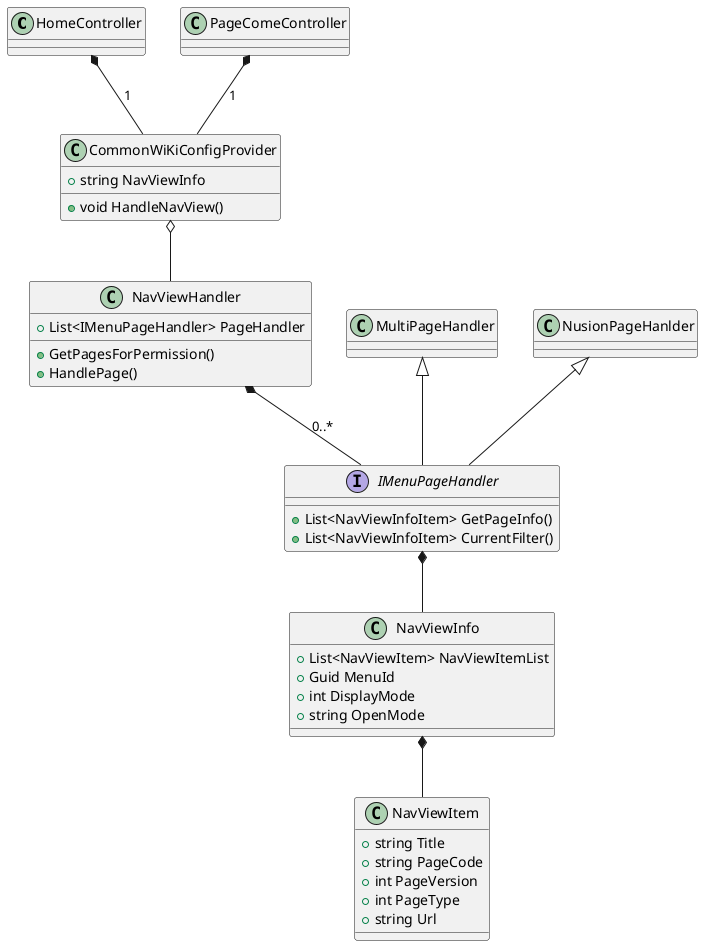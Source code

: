 NavViewUML
@startuml NavViewUML

HomeController*--CommonWiKiConfigProvider:1
PageComeController*--CommonWiKiConfigProvider:1

CommonWiKiConfigProvider o--NavViewHandler

MultiPageHandler<|--IMenuPageHandler
NusionPageHanlder<|--IMenuPageHandler


IMenuPageHandler*--NavViewInfo

NavViewHandler *--IMenuPageHandler:0..*


NavViewInfo*--NavViewItem


class HomeController{}
class PageComeController{}


class CommonWiKiConfigProvider{
+string NavViewInfo
+void HandleNavView()    
}

class NavViewInfo{
+List<NavViewItem> NavViewItemList
+Guid MenuId
+int DisplayMode
+string OpenMode

}

class NavViewItem{
+string Title
+string PageCode
+int PageVersion
+int PageType
+string Url
}
class NavViewHandler{
+List<IMenuPageHandler> PageHandler
+GetPagesForPermission()
+HandlePage()
}



interface  IMenuPageHandler{
+List<NavViewInfoItem> GetPageInfo()
+List<NavViewInfoItem> CurrentFilter()
}



class MultiPageHandler{}
class NusionPageHanlder{}

@enduml
